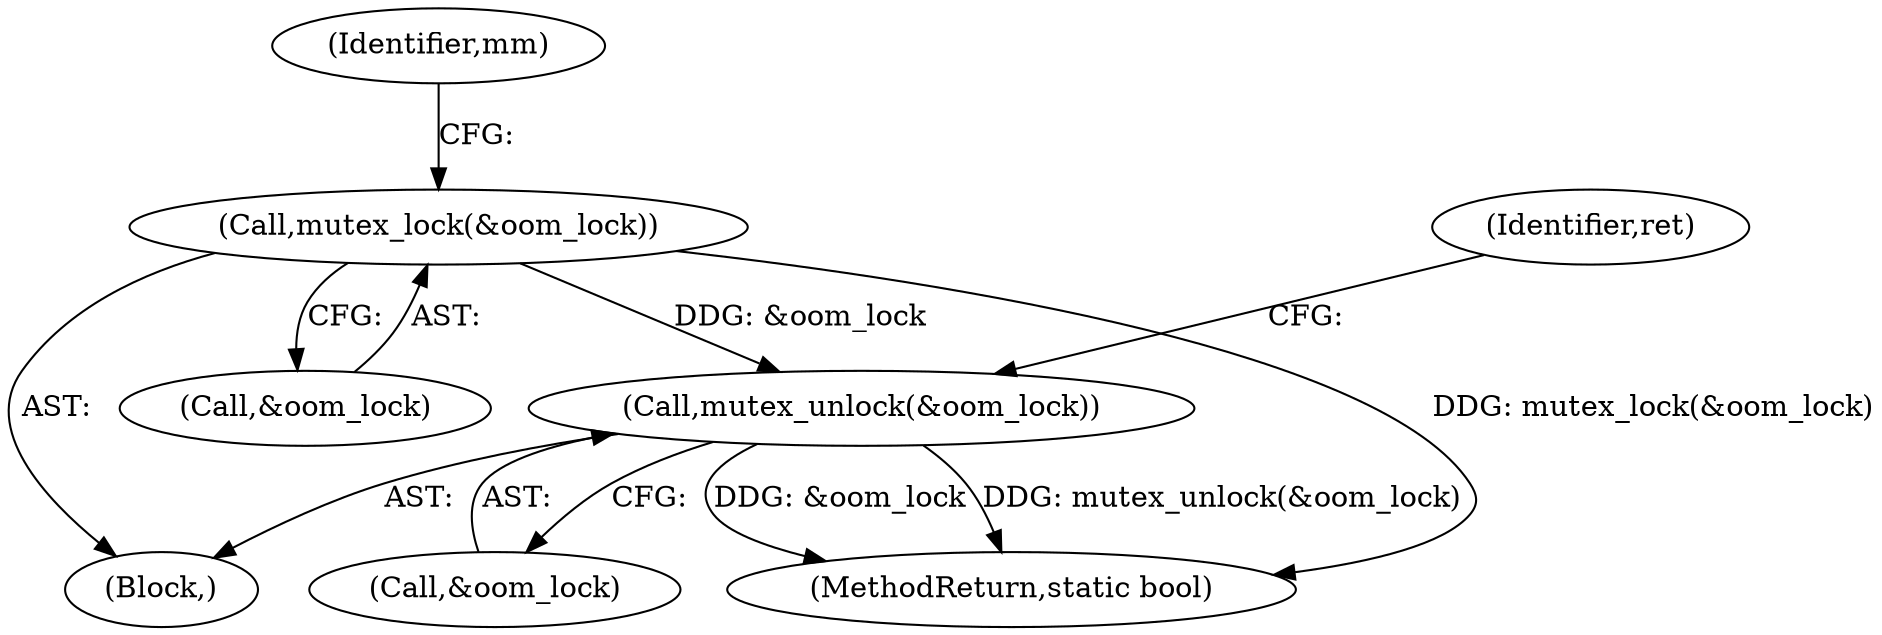 digraph "0_linux_687cb0884a714ff484d038e9190edc874edcf146@API" {
"1000115" [label="(Call,mutex_lock(&oom_lock))"];
"1000262" [label="(Call,mutex_unlock(&oom_lock))"];
"1000115" [label="(Call,mutex_lock(&oom_lock))"];
"1000116" [label="(Call,&oom_lock)"];
"1000108" [label="(Block,)"];
"1000267" [label="(MethodReturn,static bool)"];
"1000266" [label="(Identifier,ret)"];
"1000123" [label="(Identifier,mm)"];
"1000263" [label="(Call,&oom_lock)"];
"1000262" [label="(Call,mutex_unlock(&oom_lock))"];
"1000115" -> "1000108"  [label="AST: "];
"1000115" -> "1000116"  [label="CFG: "];
"1000116" -> "1000115"  [label="AST: "];
"1000123" -> "1000115"  [label="CFG: "];
"1000115" -> "1000267"  [label="DDG: mutex_lock(&oom_lock)"];
"1000115" -> "1000262"  [label="DDG: &oom_lock"];
"1000262" -> "1000108"  [label="AST: "];
"1000262" -> "1000263"  [label="CFG: "];
"1000263" -> "1000262"  [label="AST: "];
"1000266" -> "1000262"  [label="CFG: "];
"1000262" -> "1000267"  [label="DDG: &oom_lock"];
"1000262" -> "1000267"  [label="DDG: mutex_unlock(&oom_lock)"];
}
